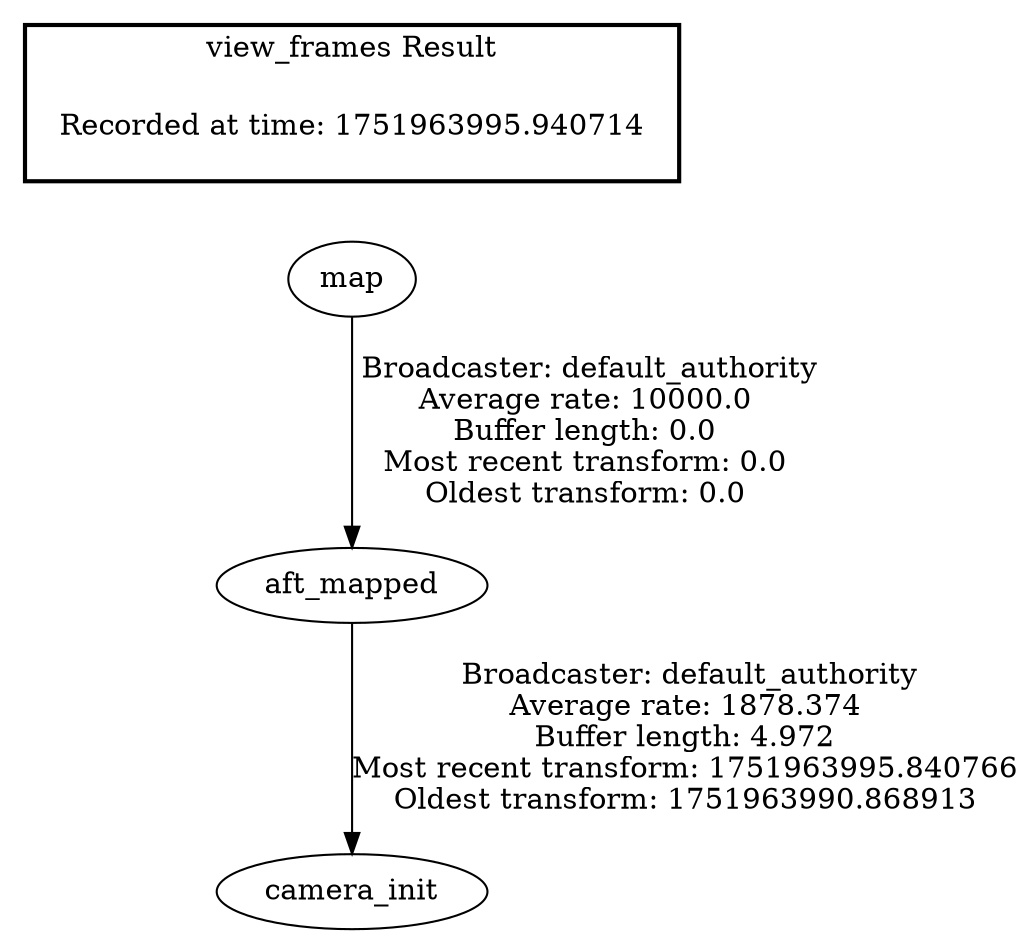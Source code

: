 digraph G {
"aft_mapped" -> "camera_init"[label=" Broadcaster: default_authority\nAverage rate: 1878.374\nBuffer length: 4.972\nMost recent transform: 1751963995.840766\nOldest transform: 1751963990.868913\n"];
"map" -> "aft_mapped"[label=" Broadcaster: default_authority\nAverage rate: 10000.0\nBuffer length: 0.0\nMost recent transform: 0.0\nOldest transform: 0.0\n"];
edge [style=invis];
 subgraph cluster_legend { style=bold; color=black; label ="view_frames Result";
"Recorded at time: 1751963995.940714"[ shape=plaintext ] ;
}->"map";
}